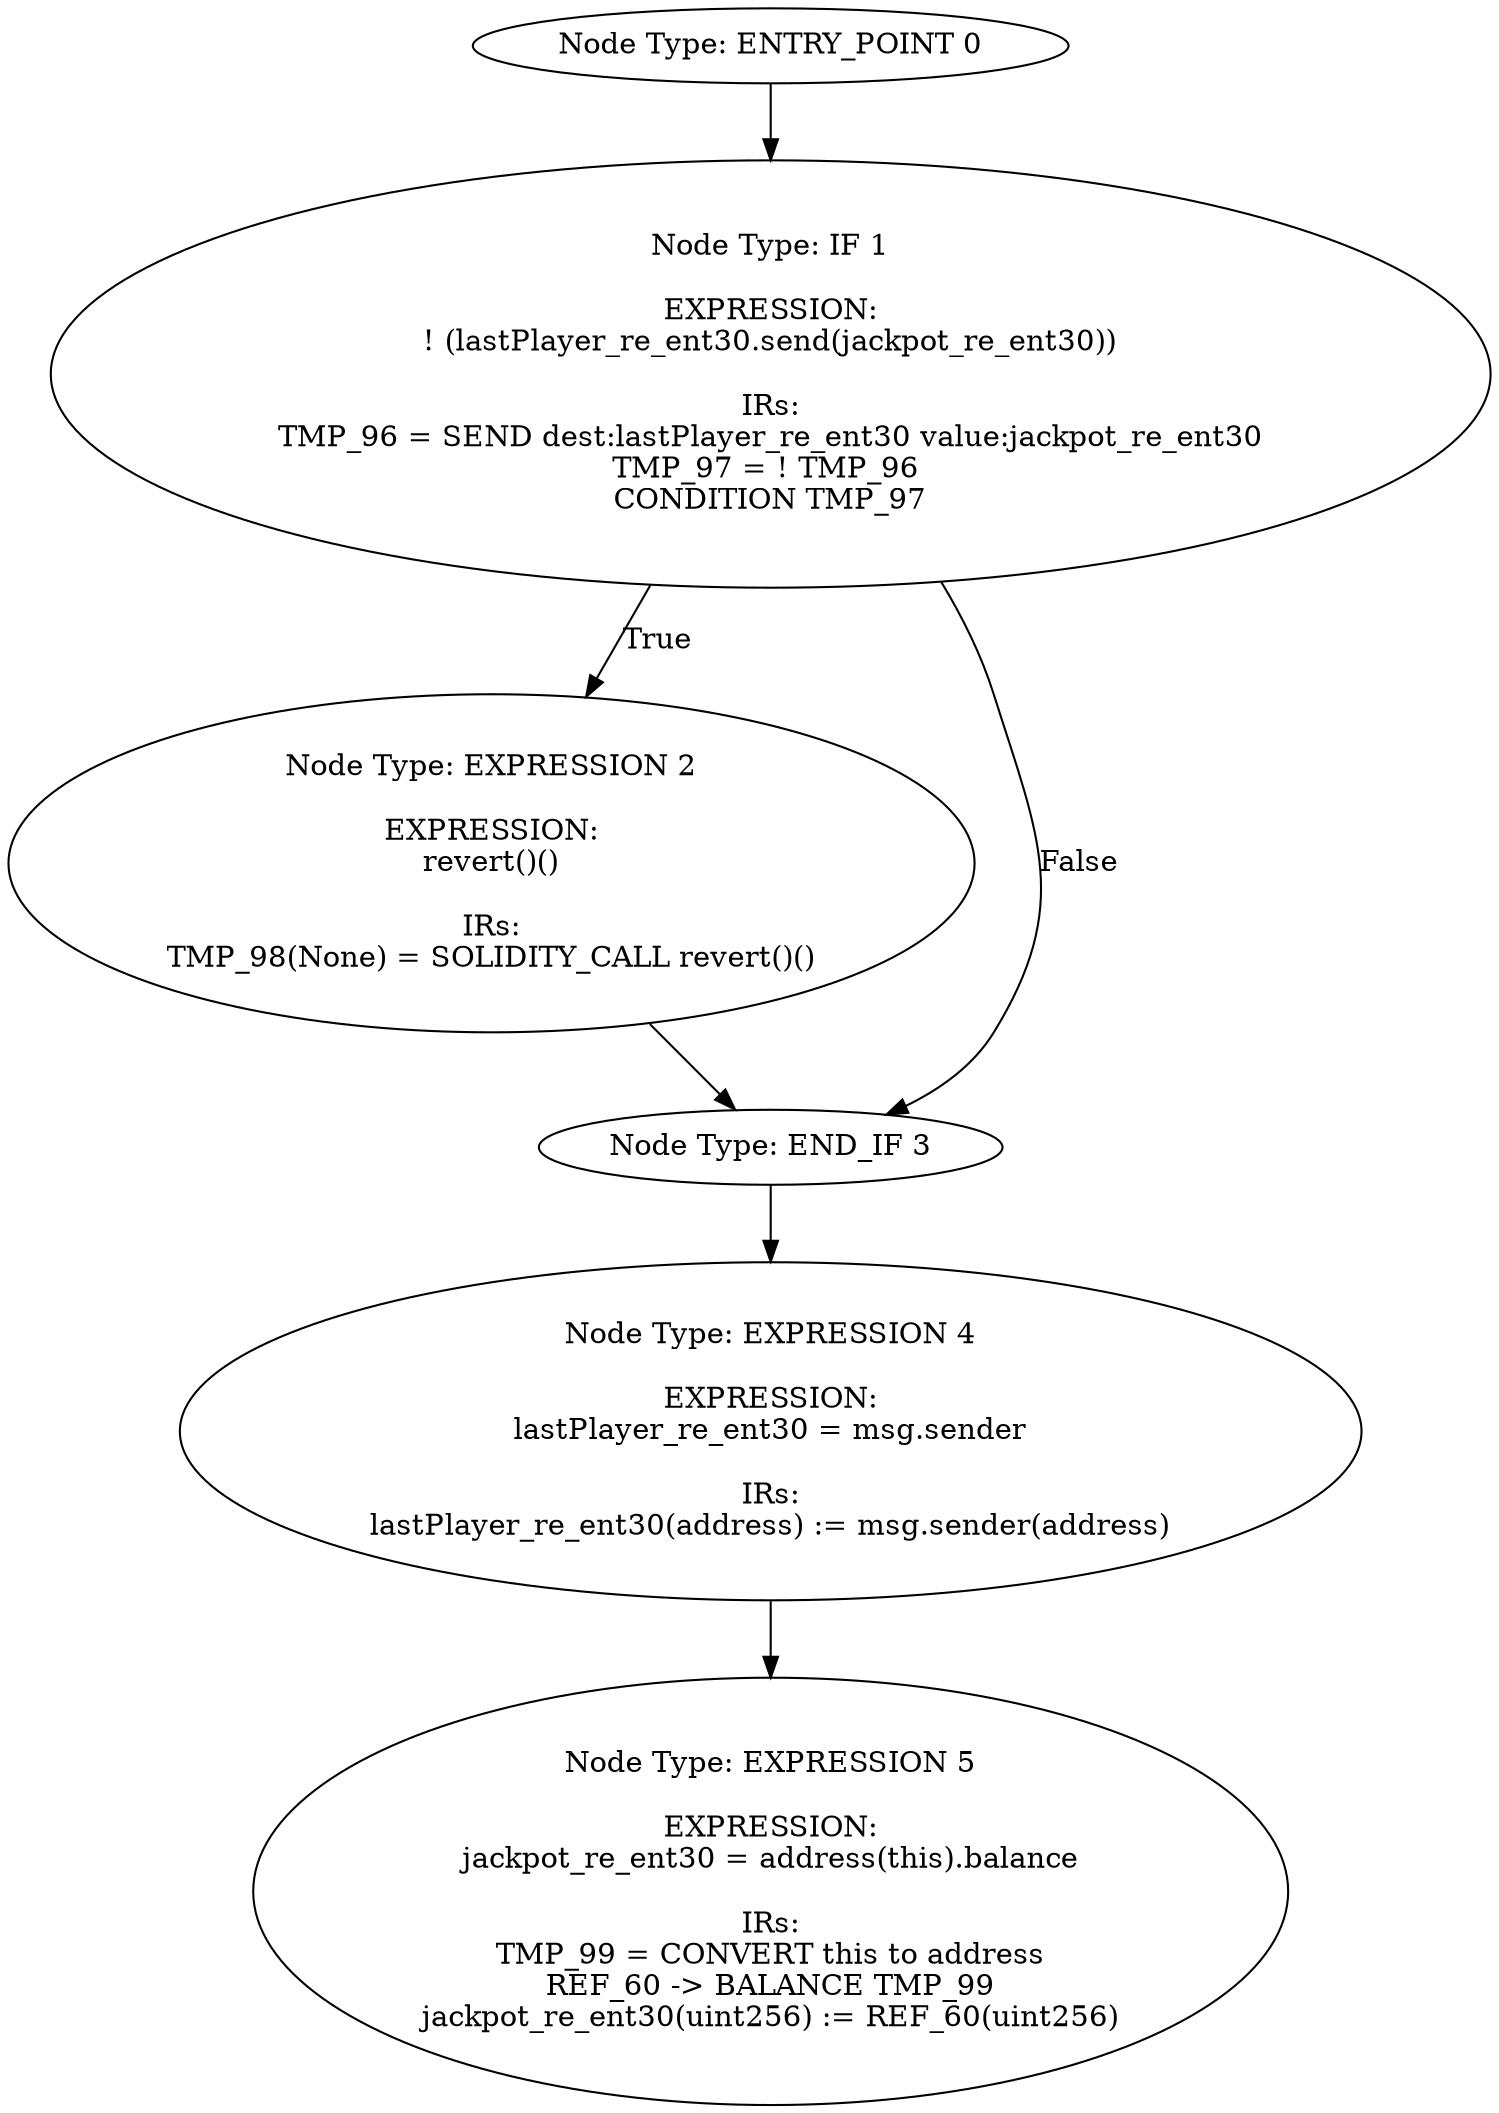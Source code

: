 digraph{
0[label="Node Type: ENTRY_POINT 0
"];
0->1;
1[label="Node Type: IF 1

EXPRESSION:
! (lastPlayer_re_ent30.send(jackpot_re_ent30))

IRs:
TMP_96 = SEND dest:lastPlayer_re_ent30 value:jackpot_re_ent30
TMP_97 = ! TMP_96 
CONDITION TMP_97"];
1->2[label="True"];
1->3[label="False"];
2[label="Node Type: EXPRESSION 2

EXPRESSION:
revert()()

IRs:
TMP_98(None) = SOLIDITY_CALL revert()()"];
2->3;
3[label="Node Type: END_IF 3
"];
3->4;
4[label="Node Type: EXPRESSION 4

EXPRESSION:
lastPlayer_re_ent30 = msg.sender

IRs:
lastPlayer_re_ent30(address) := msg.sender(address)"];
4->5;
5[label="Node Type: EXPRESSION 5

EXPRESSION:
jackpot_re_ent30 = address(this).balance

IRs:
TMP_99 = CONVERT this to address
REF_60 -> BALANCE TMP_99
jackpot_re_ent30(uint256) := REF_60(uint256)"];
}
